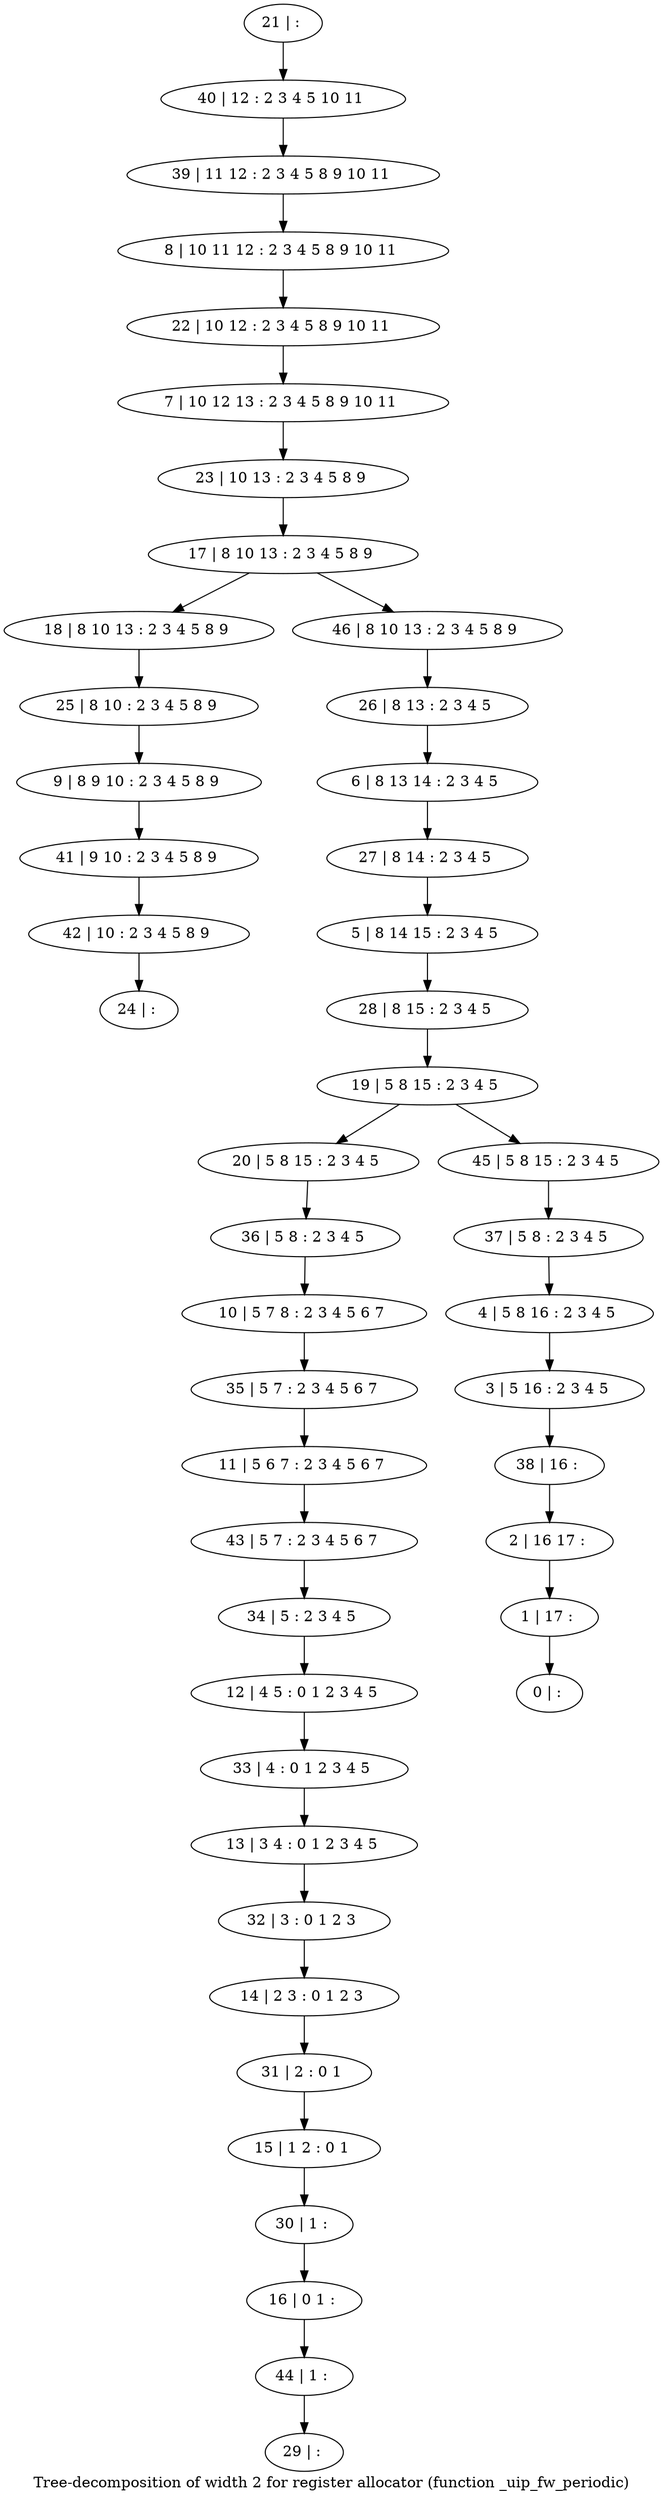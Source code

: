 digraph G {
graph [label="Tree-decomposition of width 2 for register allocator (function _uip_fw_periodic)"]
0[label="0 | : "];
1[label="1 | 17 : "];
2[label="2 | 16 17 : "];
3[label="3 | 5 16 : 2 3 4 5 "];
4[label="4 | 5 8 16 : 2 3 4 5 "];
5[label="5 | 8 14 15 : 2 3 4 5 "];
6[label="6 | 8 13 14 : 2 3 4 5 "];
7[label="7 | 10 12 13 : 2 3 4 5 8 9 10 11 "];
8[label="8 | 10 11 12 : 2 3 4 5 8 9 10 11 "];
9[label="9 | 8 9 10 : 2 3 4 5 8 9 "];
10[label="10 | 5 7 8 : 2 3 4 5 6 7 "];
11[label="11 | 5 6 7 : 2 3 4 5 6 7 "];
12[label="12 | 4 5 : 0 1 2 3 4 5 "];
13[label="13 | 3 4 : 0 1 2 3 4 5 "];
14[label="14 | 2 3 : 0 1 2 3 "];
15[label="15 | 1 2 : 0 1 "];
16[label="16 | 0 1 : "];
17[label="17 | 8 10 13 : 2 3 4 5 8 9 "];
18[label="18 | 8 10 13 : 2 3 4 5 8 9 "];
19[label="19 | 5 8 15 : 2 3 4 5 "];
20[label="20 | 5 8 15 : 2 3 4 5 "];
21[label="21 | : "];
22[label="22 | 10 12 : 2 3 4 5 8 9 10 11 "];
23[label="23 | 10 13 : 2 3 4 5 8 9 "];
24[label="24 | : "];
25[label="25 | 8 10 : 2 3 4 5 8 9 "];
26[label="26 | 8 13 : 2 3 4 5 "];
27[label="27 | 8 14 : 2 3 4 5 "];
28[label="28 | 8 15 : 2 3 4 5 "];
29[label="29 | : "];
30[label="30 | 1 : "];
31[label="31 | 2 : 0 1 "];
32[label="32 | 3 : 0 1 2 3 "];
33[label="33 | 4 : 0 1 2 3 4 5 "];
34[label="34 | 5 : 2 3 4 5 "];
35[label="35 | 5 7 : 2 3 4 5 6 7 "];
36[label="36 | 5 8 : 2 3 4 5 "];
37[label="37 | 5 8 : 2 3 4 5 "];
38[label="38 | 16 : "];
39[label="39 | 11 12 : 2 3 4 5 8 9 10 11 "];
40[label="40 | 12 : 2 3 4 5 10 11 "];
41[label="41 | 9 10 : 2 3 4 5 8 9 "];
42[label="42 | 10 : 2 3 4 5 8 9 "];
43[label="43 | 5 7 : 2 3 4 5 6 7 "];
44[label="44 | 1 : "];
45[label="45 | 5 8 15 : 2 3 4 5 "];
46[label="46 | 8 10 13 : 2 3 4 5 8 9 "];
25->9 ;
18->25 ;
30->16 ;
15->30 ;
31->15 ;
14->31 ;
32->14 ;
13->32 ;
33->13 ;
12->33 ;
34->12 ;
35->11 ;
10->35 ;
36->10 ;
20->36 ;
9->41 ;
42->24 ;
41->42 ;
43->34 ;
11->43 ;
44->29 ;
16->44 ;
21->40 ;
40->39 ;
39->8 ;
8->22 ;
22->7 ;
7->23 ;
23->17 ;
26->6 ;
6->27 ;
27->5 ;
5->28 ;
28->19 ;
37->4 ;
4->3 ;
3->38 ;
38->2 ;
2->1 ;
1->0 ;
45->37 ;
46->26 ;
19->20 ;
19->45 ;
17->18 ;
17->46 ;
}
